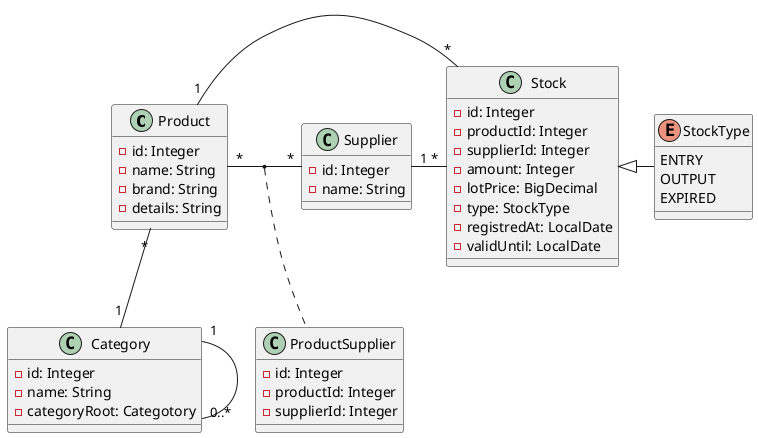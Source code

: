 @startuml stock

class Product {
    -id: Integer
    -name: String
    - brand: String
    - details: String
}

class Category {
    -id: Integer
    -name: String
    -categoryRoot: Categotory
}

class Supplier {
    -id: Integer
    -name: String
}

class ProductSupplier {
    -id: Integer
    -productId: Integer
    -supplierId: Integer
}

enum StockType {
    ENTRY 
    OUTPUT
    EXPIRED
}

class Stock {
    -id: Integer
    -productId: Integer
    -supplierId: Integer
    -amount: Integer
    -lotPrice: BigDecimal
    -type: StockType
    -registredAt: LocalDate
    -validUntil: LocalDate
}

Category "1" - "0..*" Category

Product "*" -- "1" Category

Product "*" - "*" Supplier
(Product, Supplier) .. ProductSupplier

Stock <|- StockType

Product "1" - "*" Stock

Supplier "1" - "*" Stock

@enduml